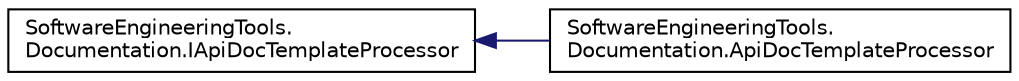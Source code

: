 digraph "Osztályhierarchia-ábra"
{
  edge [fontname="Helvetica",fontsize="10",labelfontname="Helvetica",labelfontsize="10"];
  node [fontname="Helvetica",fontsize="10",shape=record];
  rankdir="LR";
  Node1 [label="SoftwareEngineeringTools.\lDocumentation.IApiDocTemplateProcessor",height=0.2,width=0.4,color="black", fillcolor="white", style="filled",URL="$interface_software_engineering_tools_1_1_documentation_1_1_i_api_doc_template_processor.html"];
  Node1 -> Node2 [dir="back",color="midnightblue",fontsize="10",style="solid",fontname="Helvetica"];
  Node2 [label="SoftwareEngineeringTools.\lDocumentation.ApiDocTemplateProcessor",height=0.2,width=0.4,color="black", fillcolor="white", style="filled",URL="$class_software_engineering_tools_1_1_documentation_1_1_api_doc_template_processor.html"];
}
